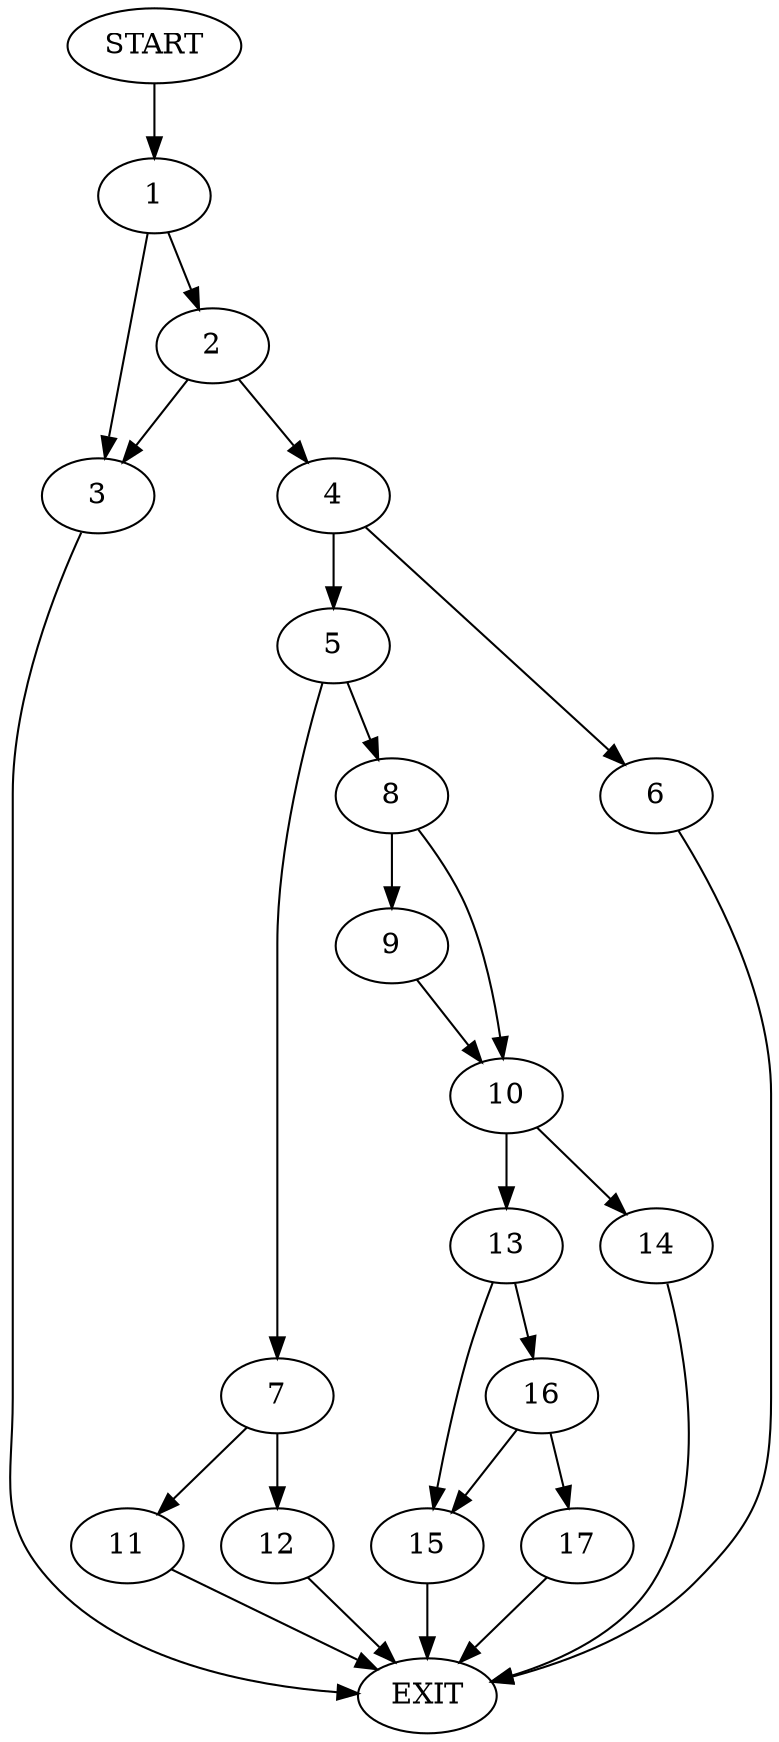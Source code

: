 digraph {
0 [label="START"]
18 [label="EXIT"]
0 -> 1
1 -> 2
1 -> 3
2 -> 4
2 -> 3
3 -> 18
4 -> 5
4 -> 6
5 -> 7
5 -> 8
6 -> 18
8 -> 9
8 -> 10
7 -> 11
7 -> 12
11 -> 18
12 -> 18
9 -> 10
10 -> 13
10 -> 14
13 -> 15
13 -> 16
14 -> 18
15 -> 18
16 -> 15
16 -> 17
17 -> 18
}
